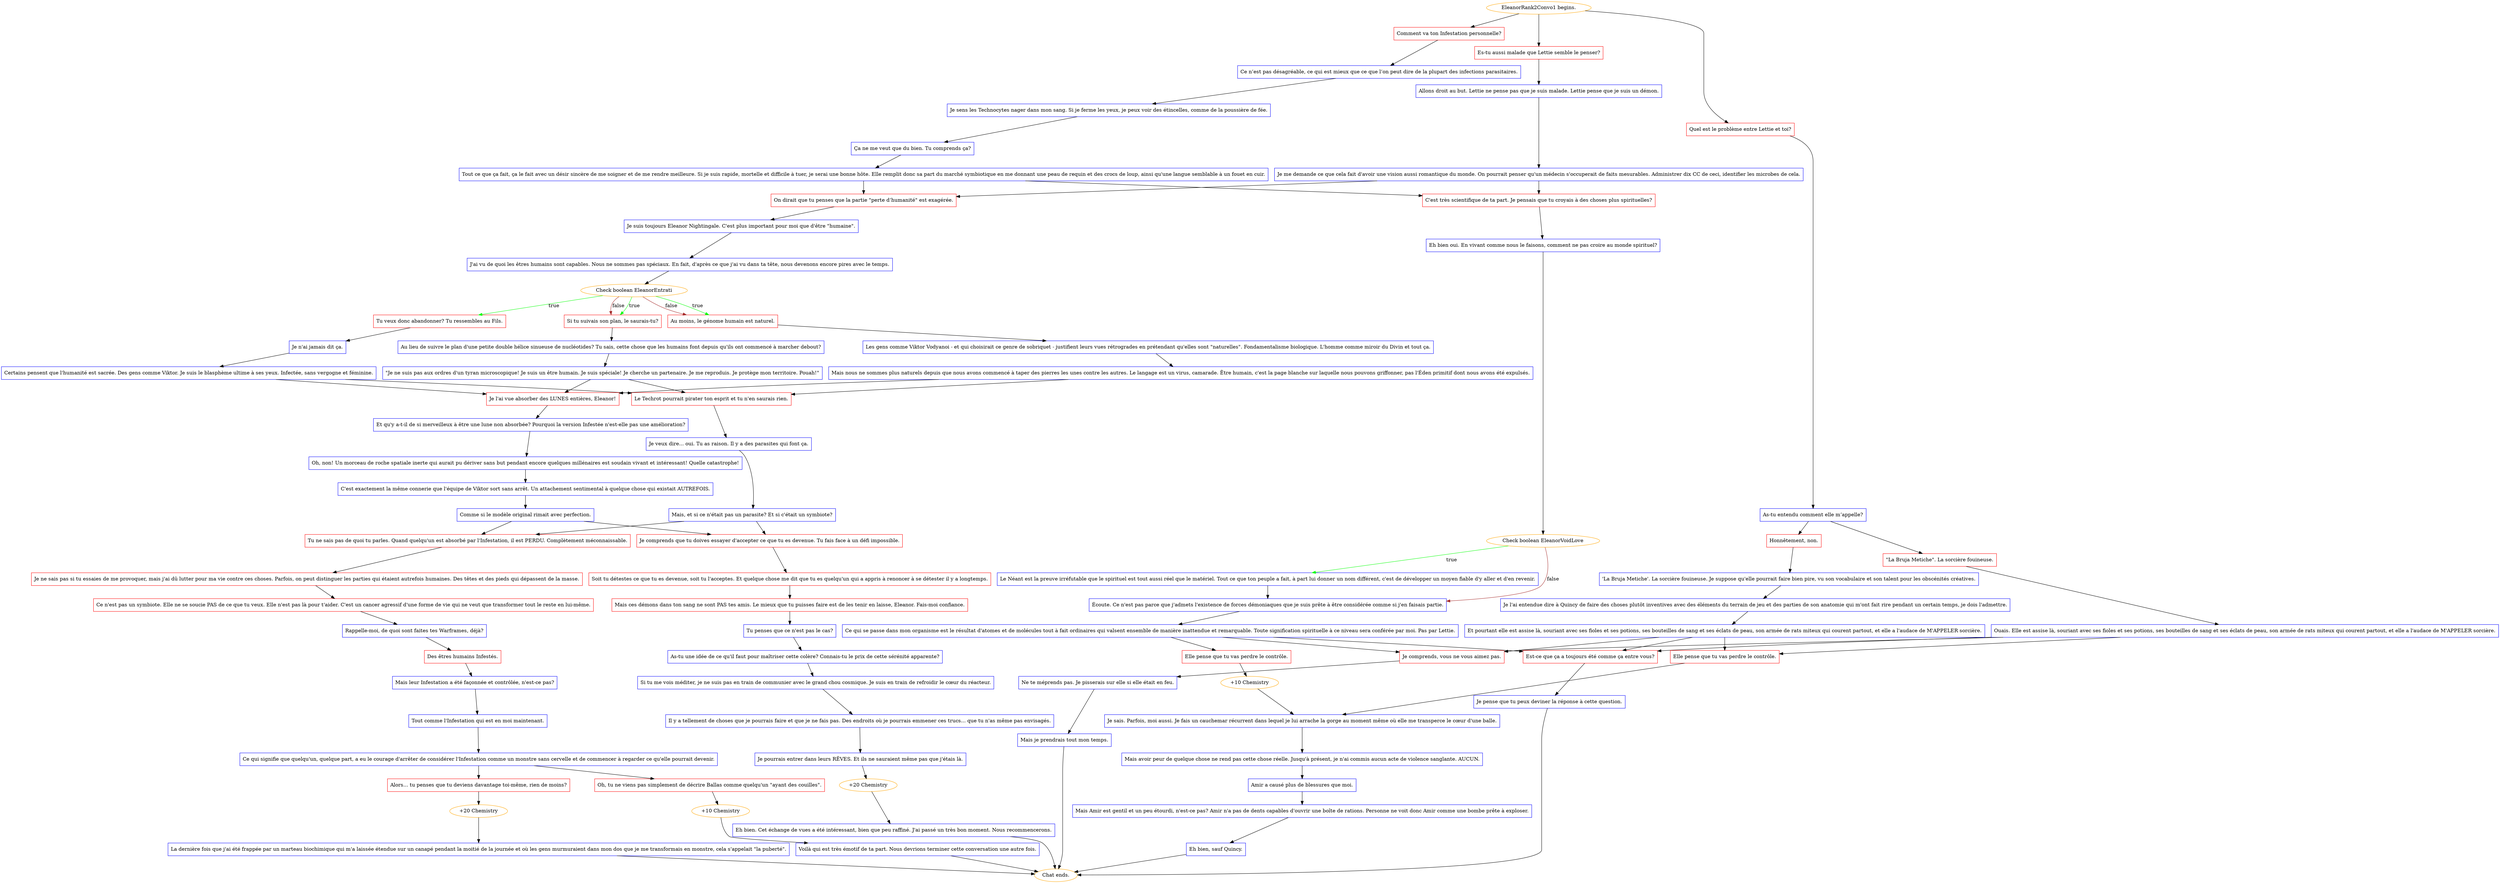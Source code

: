 digraph {
	"EleanorRank2Convo1 begins." [color=orange];
		"EleanorRank2Convo1 begins." -> j4182191682;
		"EleanorRank2Convo1 begins." -> j274374133;
		"EleanorRank2Convo1 begins." -> j963615529;
	j4182191682 [label="Es-tu aussi malade que Lettie semble le penser?",shape=box,color=red];
		j4182191682 -> j3844917594;
	j274374133 [label="Comment va ton Infestation personnelle?",shape=box,color=red];
		j274374133 -> j2145479203;
	j963615529 [label="Quel est le problème entre Lettie et toi?",shape=box,color=red];
		j963615529 -> j2767645151;
	j3844917594 [label="Allons droit au but. Lettie ne pense pas que je suis malade. Lettie pense que je suis un démon.",shape=box,color=blue];
		j3844917594 -> j2814907118;
	j2145479203 [label="Ce n’est pas désagréable, ce qui est mieux que ce que l’on peut dire de la plupart des infections parasitaires.",shape=box,color=blue];
		j2145479203 -> j651026029;
	j2767645151 [label="As-tu entendu comment elle m’appelle?",shape=box,color=blue];
		j2767645151 -> j1488607606;
		j2767645151 -> j3392854442;
	j2814907118 [label="Je me demande ce que cela fait d'avoir une vision aussi romantique du monde. On pourrait penser qu'un médecin s'occuperait de faits mesurables. Administrer dix CC de ceci, identifier les microbes de cela.",shape=box,color=blue];
		j2814907118 -> j2258729346;
		j2814907118 -> j2824206796;
	j651026029 [label="Je sens les Technocytes nager dans mon sang. Si je ferme les yeux, je peux voir des étincelles, comme de la poussière de fée.",shape=box,color=blue];
		j651026029 -> j483734577;
	j1488607606 [label="Honnêtement, non.",shape=box,color=red];
		j1488607606 -> j2268959319;
	j3392854442 [label="\"La Bruja Metiche\". La sorcière fouineuse.",shape=box,color=red];
		j3392854442 -> j2050380754;
	j2258729346 [label="C'est très scientifique de ta part. Je pensais que tu croyais à des choses plus spirituelles?",shape=box,color=red];
		j2258729346 -> j3569513305;
	j2824206796 [label="On dirait que tu penses que la partie \"perte d’humanité\" est exagérée.",shape=box,color=red];
		j2824206796 -> j3248312349;
	j483734577 [label="Ça ne me veut que du bien. Tu comprends ça?",shape=box,color=blue];
		j483734577 -> j2908132339;
	j2268959319 [label="'La Bruja Metiche'. La sorcière fouineuse. Je suppose qu'elle pourrait faire bien pire, vu son vocabulaire et son talent pour les obscénités créatives.",shape=box,color=blue];
		j2268959319 -> j1975953021;
	j2050380754 [label="Ouais. Elle est assise là, souriant avec ses fioles et ses potions, ses bouteilles de sang et ses éclats de peau, son armée de rats miteux qui courent partout, et elle a l'audace de M'APPELER sorcière.",shape=box,color=blue];
		j2050380754 -> j3588325869;
		j2050380754 -> j494973949;
		j2050380754 -> j2349515256;
	j3569513305 [label="Eh bien oui. En vivant comme nous le faisons, comment ne pas croire au monde spirituel?",shape=box,color=blue];
		j3569513305 -> j2546009719;
	j3248312349 [label="Je suis toujours Eleanor Nightingale. C'est plus important pour moi que d'être \"humaine\".",shape=box,color=blue];
		j3248312349 -> j1316143299;
	j2908132339 [label="Tout ce que ça fait, ça le fait avec un désir sincère de me soigner et de me rendre meilleure. Si je suis rapide, mortelle et difficile à tuer, je serai une bonne hôte. Elle remplit donc sa part du marché symbiotique en me donnant une peau de requin et des crocs de loup, ainsi qu'une langue semblable à un fouet en cuir.",shape=box,color=blue];
		j2908132339 -> j2258729346;
		j2908132339 -> j2824206796;
	j1975953021 [label="Je l'ai entendue dire à Quincy de faire des choses plutôt inventives avec des éléments du terrain de jeu et des parties de son anatomie qui m'ont fait rire pendant un certain temps, je dois l'admettre.",shape=box,color=blue];
		j1975953021 -> j739627122;
	j3588325869 [label="Je comprends, vous ne vous aimez pas.",shape=box,color=red];
		j3588325869 -> j161966500;
	j494973949 [label="Est-ce que ça a toujours été comme ça entre vous?",shape=box,color=red];
		j494973949 -> j3077417798;
	j2349515256 [label="Elle pense que tu vas perdre le contrôle.",shape=box,color=red];
		j2349515256 -> j35411105;
	j2546009719 [label="Check boolean EleanorVoidLove",color=orange];
		j2546009719 -> j2726081186 [label=true,color=green];
		j2546009719 -> j2984321899 [label=false,color=brown];
	j1316143299 [label="J'ai vu de quoi les êtres humains sont capables. Nous ne sommes pas spéciaux. En fait, d'après ce que j'ai vu dans ta tête, nous devenons encore pires avec le temps.",shape=box,color=blue];
		j1316143299 -> j42144458;
	j739627122 [label="Et pourtant elle est assise là, souriant avec ses fioles et ses potions, ses bouteilles de sang et ses éclats de peau, son armée de rats miteux qui courent partout, et elle a l'audace de M'APPELER sorcière.",shape=box,color=blue];
		j739627122 -> j3588325869;
		j739627122 -> j494973949;
		j739627122 -> j2349515256;
	j161966500 [label="Ne te méprends pas. Je pisserais sur elle si elle était en feu.",shape=box,color=blue];
		j161966500 -> j2595245648;
	j3077417798 [label="Je pense que tu peux deviner la réponse à cette question.",shape=box,color=blue];
		j3077417798 -> "Chat ends.";
	j35411105 [label="Je sais. Parfois, moi aussi. Je fais un cauchemar récurrent dans lequel je lui arrache la gorge au moment même où elle me transperce le cœur d'une balle.",shape=box,color=blue];
		j35411105 -> j1596791107;
	j2726081186 [label="Le Néant est la preuve irréfutable que le spirituel est tout aussi réel que le matériel. Tout ce que ton peuple a fait, à part lui donner un nom différent, c'est de développer un moyen fiable d'y aller et d'en revenir.",shape=box,color=blue];
		j2726081186 -> j2984321899;
	j2984321899 [label="Écoute. Ce n'est pas parce que j'admets l'existence de forces démoniaques que je suis prête à être considérée comme si j'en faisais partie.",shape=box,color=blue];
		j2984321899 -> j2931895859;
	j42144458 [label="Check boolean EleanorEntrati",color=orange];
		j42144458 -> j553068300 [label=true,color=green];
		j42144458 -> j1326803069 [label=true,color=green];
		j42144458 -> j1928613118 [label=true,color=green];
		j42144458 -> j1326803069 [label=false,color=brown];
		j42144458 -> j1928613118 [label=false,color=brown];
	j2595245648 [label="Mais je prendrais tout mon temps.",shape=box,color=blue];
		j2595245648 -> "Chat ends.";
	"Chat ends." [color=orange];
	j1596791107 [label="Mais avoir peur de quelque chose ne rend pas cette chose réelle. Jusqu'à présent, je n'ai commis aucun acte de violence sanglante. AUCUN.",shape=box,color=blue];
		j1596791107 -> j2720228939;
	j2931895859 [label="Ce qui se passe dans mon organisme est le résultat d'atomes et de molécules tout à fait ordinaires qui valsent ensemble de manière inattendue et remarquable. Toute signification spirituelle à ce niveau sera conférée par moi. Pas par Lettie.",shape=box,color=blue];
		j2931895859 -> j3588325869;
		j2931895859 -> j494973949;
		j2931895859 -> j467140850;
	j553068300 [label="Tu veux donc abandonner? Tu ressembles au Fils.",shape=box,color=red];
		j553068300 -> j731375291;
	j1326803069 [label="Si tu suivais son plan, le saurais-tu?",shape=box,color=red];
		j1326803069 -> j535578737;
	j1928613118 [label="Au moins, le génome humain est naturel.",shape=box,color=red];
		j1928613118 -> j3705775477;
	j2720228939 [label="Amir a causé plus de blessures que moi.",shape=box,color=blue];
		j2720228939 -> j446452312;
	j467140850 [label="Elle pense que tu vas perdre le contrôle.",shape=box,color=red];
		j467140850 -> j4078762541;
	j731375291 [label="Je n'ai jamais dit ça.",shape=box,color=blue];
		j731375291 -> j1239062789;
	j535578737 [label="Au lieu de suivre le plan d'une petite double hélice sinueuse de nucléotides? Tu sais, cette chose que les humains font depuis qu'ils ont commencé à marcher debout?",shape=box,color=blue];
		j535578737 -> j3869522116;
	j3705775477 [label="Les gens comme Viktor Vodyanoi - et qui choisirait ce genre de sobriquet - justifient leurs vues rétrogrades en prétendant qu'elles sont \"naturelles\". Fondamentalisme biologique. L'homme comme miroir du Divin et tout ça.",shape=box,color=blue];
		j3705775477 -> j875740436;
	j446452312 [label="Mais Amir est gentil et un peu étourdi, n'est-ce pas? Amir n'a pas de dents capables d'ouvrir une boîte de rations. Personne ne voit donc Amir comme une bombe prête à exploser.",shape=box,color=blue];
		j446452312 -> j3121229436;
	j4078762541 [label="+10 Chemistry",color=orange];
		j4078762541 -> j35411105;
	j1239062789 [label="Certains pensent que l'humanité est sacrée. Des gens comme Viktor. Je suis le blasphème ultime à ses yeux. Infectée, sans vergogne et féminine.",shape=box,color=blue];
		j1239062789 -> j3345504849;
		j1239062789 -> j3239846435;
	j3869522116 [label="\"Je ne suis pas aux ordres d'un tyran microscopique! Je suis un être humain. Je suis spéciale! Je cherche un partenaire. Je me reproduis. Je protège mon territoire. Pouah!\"",shape=box,color=blue];
		j3869522116 -> j3345504849;
		j3869522116 -> j3239846435;
	j875740436 [label="Mais nous ne sommes plus naturels depuis que nous avons commencé à taper des pierres les unes contre les autres. Le langage est un virus, camarade. Être humain, c'est la page blanche sur laquelle nous pouvons griffonner, pas l'Éden primitif dont nous avons été expulsés.",shape=box,color=blue];
		j875740436 -> j3345504849;
		j875740436 -> j3239846435;
	j3121229436 [label="Eh bien, sauf Quincy.",shape=box,color=blue];
		j3121229436 -> "Chat ends.";
	j3345504849 [label="Le Techrot pourrait pirater ton esprit et tu n'en saurais rien.",shape=box,color=red];
		j3345504849 -> j3834174384;
	j3239846435 [label="Je l'ai vue absorber des LUNES entières, Eleanor!",shape=box,color=red];
		j3239846435 -> j578911290;
	j3834174384 [label="Je veux dire... oui. Tu as raison. Il y a des parasites qui font ça.",shape=box,color=blue];
		j3834174384 -> j1018332059;
	j578911290 [label="Et qu'y a-t-il de si merveilleux à être une lune non absorbée? Pourquoi la version Infestée n'est-elle pas une amélioration?",shape=box,color=blue];
		j578911290 -> j932400867;
	j1018332059 [label="Mais, et si ce n'était pas un parasite? Et si c'était un symbiote?",shape=box,color=blue];
		j1018332059 -> j1862952918;
		j1018332059 -> j1382735658;
	j932400867 [label="Oh, non! Un morceau de roche spatiale inerte qui aurait pu dériver sans but pendant encore quelques millénaires est soudain vivant et intéressant! Quelle catastrophe!",shape=box,color=blue];
		j932400867 -> j1189348610;
	j1862952918 [label="Tu ne sais pas de quoi tu parles. Quand quelqu'un est absorbé par l'Infestation, il est PERDU. Complètement méconnaissable.",shape=box,color=red];
		j1862952918 -> j1659186594;
	j1382735658 [label="Je comprends que tu doives essayer d'accepter ce que tu es devenue. Tu fais face à un défi impossible.",shape=box,color=red];
		j1382735658 -> j2100650454;
	j1189348610 [label="C'est exactement la même connerie que l'équipe de Viktor sort sans arrêt. Un attachement sentimental à quelque chose qui existait AUTREFOIS.",shape=box,color=blue];
		j1189348610 -> j2439748285;
	j1659186594 [label="Je ne sais pas si tu essaies de me provoquer, mais j'ai dû lutter pour ma vie contre ces choses. Parfois, on peut distinguer les parties qui étaient autrefois humaines. Des têtes et des pieds qui dépassent de la masse.",shape=box,color=red];
		j1659186594 -> j2350262567;
	j2100650454 [label="Soit tu détestes ce que tu es devenue, soit tu l'acceptes. Et quelque chose me dit que tu es quelqu'un qui a appris à renoncer à se détester il y a longtemps.",shape=box,color=red];
		j2100650454 -> j1530169064;
	j2439748285 [label="Comme si le modèle original rimait avec perfection.",shape=box,color=blue];
		j2439748285 -> j1862952918;
		j2439748285 -> j1382735658;
	j2350262567 [label="Ce n'est pas un symbiote. Elle ne se soucie PAS de ce que tu veux. Elle n'est pas là pour t'aider. C'est un cancer agressif d'une forme de vie qui ne veut que transformer tout le reste en lui-même.",shape=box,color=red];
		j2350262567 -> j4087168445;
	j1530169064 [label="Mais ces démons dans ton sang ne sont PAS tes amis. Le mieux que tu puisses faire est de les tenir en laisse, Eleanor. Fais-moi confiance.",shape=box,color=red];
		j1530169064 -> j2557202280;
	j4087168445 [label="Rappelle-moi, de quoi sont faites tes Warframes, déjà?",shape=box,color=blue];
		j4087168445 -> j1203325105;
	j2557202280 [label="Tu penses que ce n'est pas le cas?",shape=box,color=blue];
		j2557202280 -> j3299663915;
	j1203325105 [label="Des êtres humains Infestés.",shape=box,color=red];
		j1203325105 -> j627040217;
	j3299663915 [label="As-tu une idée de ce qu'il faut pour maîtriser cette colère? Connais-tu le prix de cette sérénité apparente?",shape=box,color=blue];
		j3299663915 -> j1923261146;
	j627040217 [label="Mais leur Infestation a été façonnée et contrôlée, n'est-ce pas?",shape=box,color=blue];
		j627040217 -> j1370413463;
	j1923261146 [label="Si tu me vois méditer, je ne suis pas en train de communier avec le grand chou cosmique. Je suis en train de refroidir le cœur du réacteur.",shape=box,color=blue];
		j1923261146 -> j4073881810;
	j1370413463 [label="Tout comme l'Infestation qui est en moi maintenant.",shape=box,color=blue];
		j1370413463 -> j3232496646;
	j4073881810 [label="Il y a tellement de choses que je pourrais faire et que je ne fais pas. Des endroits où je pourrais emmener ces trucs... que tu n'as même pas envisagés.",shape=box,color=blue];
		j4073881810 -> j2703751949;
	j3232496646 [label="Ce qui signifie que quelqu'un, quelque part, a eu le courage d'arrêter de considérer l'Infestation comme un monstre sans cervelle et de commencer à regarder ce qu'elle pourrait devenir.",shape=box,color=blue];
		j3232496646 -> j1951602544;
		j3232496646 -> j1946028090;
	j2703751949 [label="Je pourrais entrer dans leurs RÊVES. Et ils ne sauraient même pas que j'étais là.",shape=box,color=blue];
		j2703751949 -> j471057658;
	j1951602544 [label="Oh, tu ne viens pas simplement de décrire Ballas comme quelqu'un \"ayant des couilles\".",shape=box,color=red];
		j1951602544 -> j431957144;
	j1946028090 [label="Alors... tu penses que tu deviens davantage toi-même, rien de moins?",shape=box,color=red];
		j1946028090 -> j2686886869;
	j471057658 [label="+20 Chemistry",color=orange];
		j471057658 -> j1942461243;
	j431957144 [label="+10 Chemistry",color=orange];
		j431957144 -> j674295008;
	j2686886869 [label="+20 Chemistry",color=orange];
		j2686886869 -> j2857039030;
	j1942461243 [label="Eh bien. Cet échange de vues a été intéressant, bien que peu raffiné. J'ai passé un très bon moment. Nous recommencerons.",shape=box,color=blue];
		j1942461243 -> "Chat ends.";
	j674295008 [label="Voilà qui est très émotif de ta part. Nous devrions terminer cette conversation une autre fois.",shape=box,color=blue];
		j674295008 -> "Chat ends.";
	j2857039030 [label="La dernière fois que j'ai été frappée par un marteau biochimique qui m'a laissée étendue sur un canapé pendant la moitié de la journée et où les gens murmuraient dans mon dos que je me transformais en monstre, cela s'appelait \"la puberté\".",shape=box,color=blue];
		j2857039030 -> "Chat ends.";
}